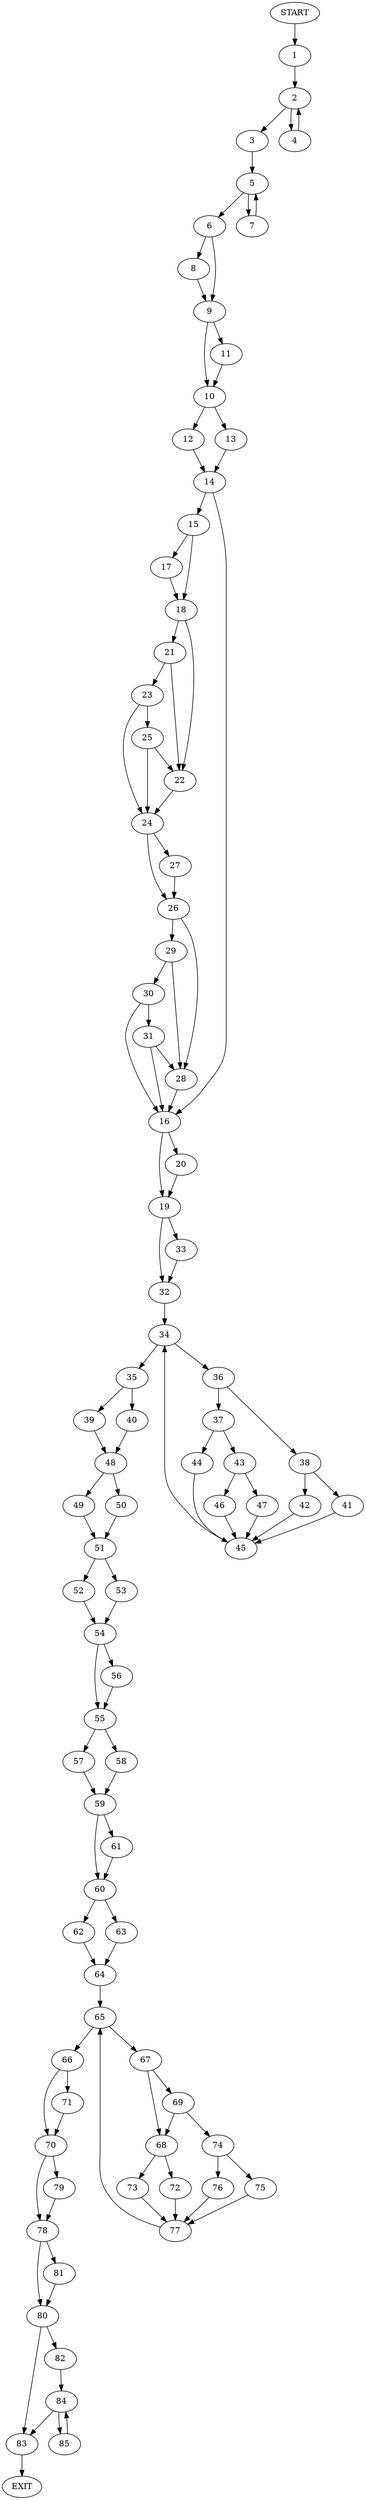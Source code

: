 digraph {
0 [label="START"]
86 [label="EXIT"]
0 -> 1
1 -> 2
2 -> 3
2 -> 4
3 -> 5
4 -> 2
5 -> 6
5 -> 7
7 -> 5
6 -> 8
6 -> 9
9 -> 10
9 -> 11
8 -> 9
11 -> 10
10 -> 12
10 -> 13
12 -> 14
13 -> 14
14 -> 15
14 -> 16
15 -> 17
15 -> 18
16 -> 19
16 -> 20
17 -> 18
18 -> 21
18 -> 22
21 -> 22
21 -> 23
22 -> 24
23 -> 25
23 -> 24
25 -> 24
25 -> 22
24 -> 26
24 -> 27
26 -> 28
26 -> 29
27 -> 26
28 -> 16
29 -> 28
29 -> 30
30 -> 16
30 -> 31
31 -> 28
31 -> 16
19 -> 32
19 -> 33
20 -> 19
33 -> 32
32 -> 34
34 -> 35
34 -> 36
36 -> 37
36 -> 38
35 -> 39
35 -> 40
38 -> 41
38 -> 42
37 -> 43
37 -> 44
42 -> 45
41 -> 45
45 -> 34
44 -> 45
43 -> 46
43 -> 47
46 -> 45
47 -> 45
39 -> 48
40 -> 48
48 -> 49
48 -> 50
50 -> 51
49 -> 51
51 -> 52
51 -> 53
52 -> 54
53 -> 54
54 -> 55
54 -> 56
55 -> 57
55 -> 58
56 -> 55
57 -> 59
58 -> 59
59 -> 60
59 -> 61
60 -> 62
60 -> 63
61 -> 60
63 -> 64
62 -> 64
64 -> 65
65 -> 66
65 -> 67
67 -> 68
67 -> 69
66 -> 70
66 -> 71
68 -> 72
68 -> 73
69 -> 68
69 -> 74
74 -> 75
74 -> 76
73 -> 77
72 -> 77
77 -> 65
75 -> 77
76 -> 77
70 -> 78
70 -> 79
71 -> 70
79 -> 78
78 -> 80
78 -> 81
80 -> 82
80 -> 83
81 -> 80
82 -> 84
83 -> 86
84 -> 85
84 -> 83
85 -> 84
}
